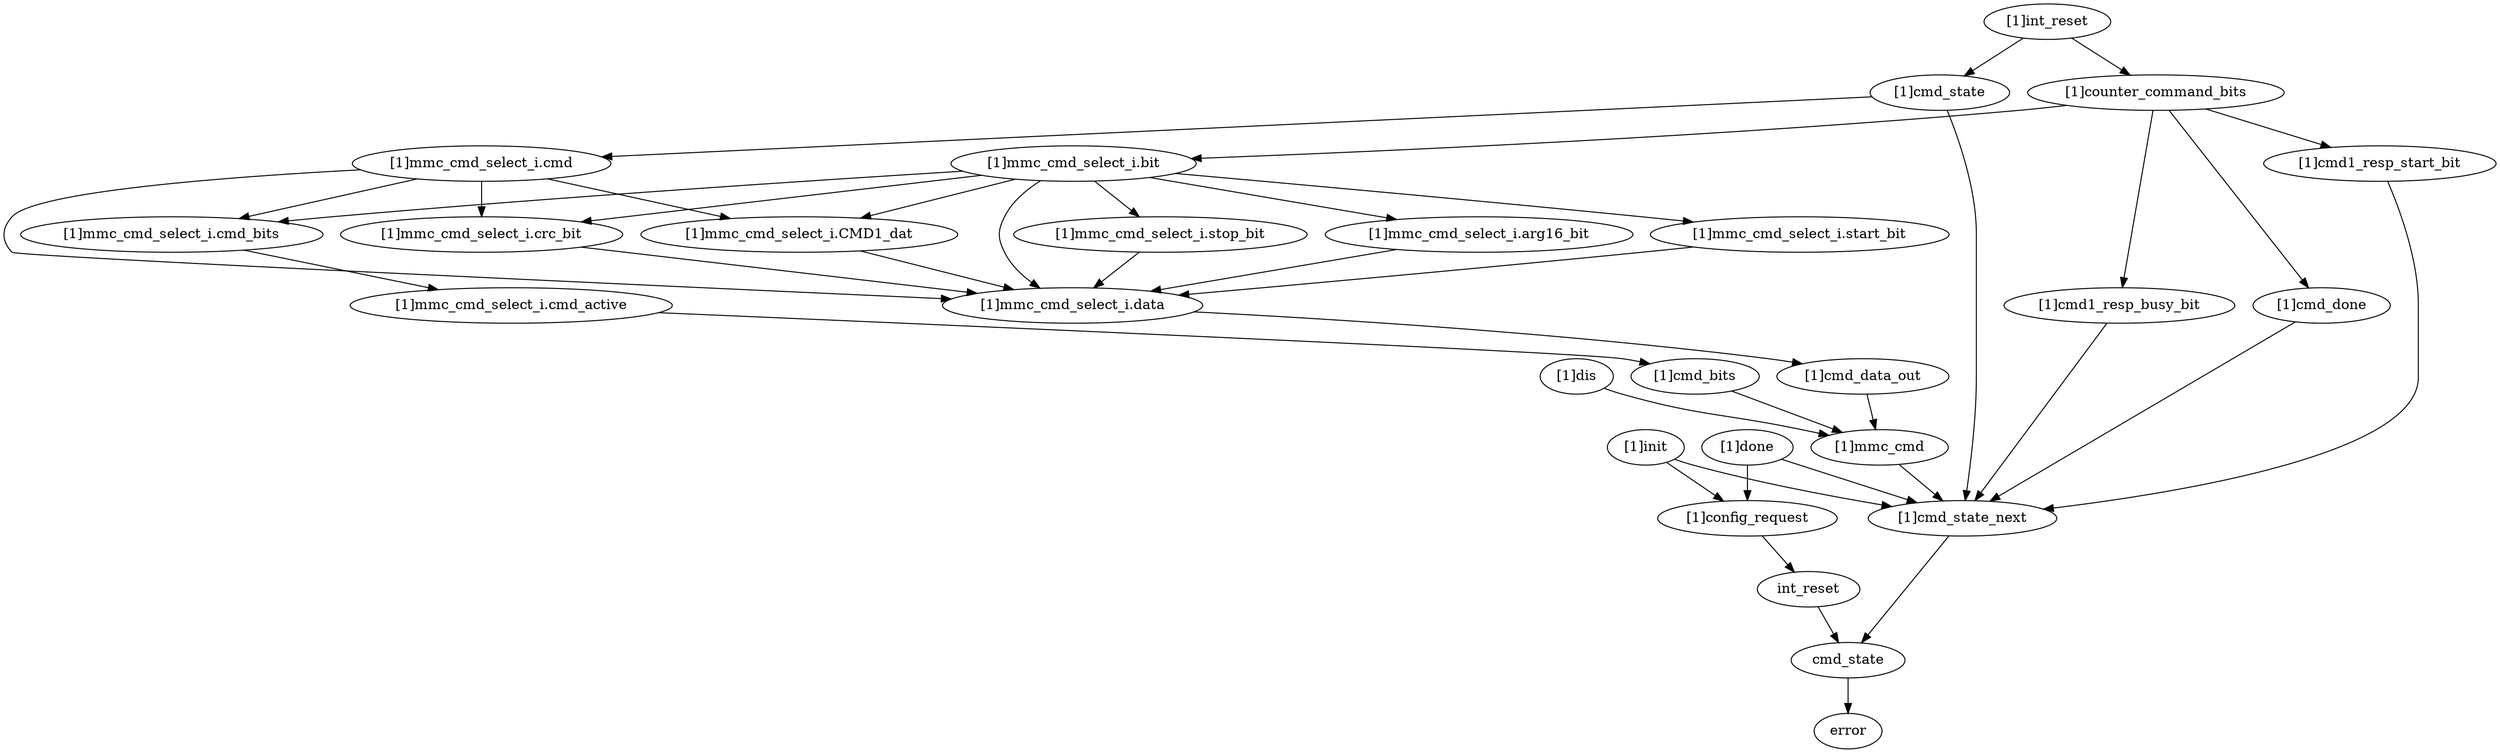 strict digraph "" {
	"[1]mmc_cmd_select_i.bit"	 [complexity=18,
		importance=0.553591872341,
		rank=0.030755104019];
	"[1]mmc_cmd_select_i.stop_bit"	 [complexity=28,
		importance=0.591077822621,
		rank=0.0211099222365];
	"[1]mmc_cmd_select_i.bit" -> "[1]mmc_cmd_select_i.stop_bit";
	"[1]mmc_cmd_select_i.cmd_bits"	 [complexity=14,
		importance=0.53578687001,
		rank=0.038270490715];
	"[1]mmc_cmd_select_i.bit" -> "[1]mmc_cmd_select_i.cmd_bits";
	"[1]mmc_cmd_select_i.arg16_bit"	 [complexity=28,
		importance=0.591077822621,
		rank=0.0211099222365];
	"[1]mmc_cmd_select_i.bit" -> "[1]mmc_cmd_select_i.arg16_bit";
	"[1]mmc_cmd_select_i.crc_bit"	 [complexity=28,
		importance=0.593337948234,
		rank=0.0211906410084];
	"[1]mmc_cmd_select_i.bit" -> "[1]mmc_cmd_select_i.crc_bit";
	"[1]mmc_cmd_select_i.data"	 [complexity=12,
		importance=0.574225156983,
		rank=0.0478520964152];
	"[1]mmc_cmd_select_i.bit" -> "[1]mmc_cmd_select_i.data";
	"[1]mmc_cmd_select_i.start_bit"	 [complexity=28,
		importance=0.591077822621,
		rank=0.0211099222365];
	"[1]mmc_cmd_select_i.bit" -> "[1]mmc_cmd_select_i.start_bit";
	"[1]mmc_cmd_select_i.CMD1_dat"	 [complexity=28,
		importance=0.593337948234,
		rank=0.0211906410084];
	"[1]mmc_cmd_select_i.bit" -> "[1]mmc_cmd_select_i.CMD1_dat";
	"[1]mmc_cmd_select_i.cmd"	 [complexity=18,
		importance=0.553868316307,
		rank=0.0307704620171];
	"[1]mmc_cmd_select_i.cmd" -> "[1]mmc_cmd_select_i.cmd_bits";
	"[1]mmc_cmd_select_i.cmd" -> "[1]mmc_cmd_select_i.crc_bit";
	"[1]mmc_cmd_select_i.cmd" -> "[1]mmc_cmd_select_i.data";
	"[1]mmc_cmd_select_i.cmd" -> "[1]mmc_cmd_select_i.CMD1_dat";
	"[1]dis"	 [complexity=12,
		importance=0.478968124314,
		rank=0.0399140103595];
	"[1]mmc_cmd"	 [complexity=8,
		importance=0.463387246689,
		rank=0.0579234058361];
	"[1]dis" -> "[1]mmc_cmd";
	int_reset	 [complexity=3,
		importance=0.212801496698,
		rank=0.0709338322327];
	cmd_state	 [complexity=2,
		importance=0.0930920758783,
		rank=0.0465460379392];
	int_reset -> cmd_state;
	"[1]cmd_state"	 [complexity=18,
		importance=0.628878945888,
		rank=0.034937719216];
	"[1]cmd_state" -> "[1]mmc_cmd_select_i.cmd";
	"[1]cmd_state_next"	 [complexity=4,
		importance=0.20308481623,
		rank=0.0507712040576];
	"[1]cmd_state" -> "[1]cmd_state_next";
	"[1]mmc_cmd_select_i.stop_bit" -> "[1]mmc_cmd_select_i.data";
	"[1]cmd_state_next" -> cmd_state;
	"[1]cmd_data_out"	 [complexity=12,
		importance=0.510720357948,
		rank=0.042560029829];
	"[1]cmd_data_out" -> "[1]mmc_cmd";
	"[1]int_reset"	 [complexity=9,
		importance=0.512879437272,
		rank=0.0569866041414];
	"[1]int_reset" -> "[1]cmd_state";
	"[1]counter_command_bits"	 [complexity=8,
		importance=0.243131046165,
		rank=0.0303913807707];
	"[1]int_reset" -> "[1]counter_command_bits";
	"[1]cmd_bits"	 [complexity=12,
		importance=0.491536721799,
		rank=0.0409613934833];
	"[1]cmd_bits" -> "[1]mmc_cmd";
	"[1]done"	 [complexity=8,
		importance=0.25045530042,
		rank=0.0313069125525];
	"[1]done" -> "[1]cmd_state_next";
	"[1]config_request"	 [complexity=5,
		importance=0.234874422795,
		rank=0.0469748845589];
	"[1]done" -> "[1]config_request";
	"[1]counter_command_bits" -> "[1]mmc_cmd_select_i.bit";
	"[1]cmd1_resp_busy_bit"	 [complexity=6,
		importance=0.220889818562,
		rank=0.0368149697603];
	"[1]counter_command_bits" -> "[1]cmd1_resp_busy_bit";
	"[1]cmd_done"	 [complexity=12,
		importance=1.43939871594,
		rank=0.119949892995];
	"[1]counter_command_bits" -> "[1]cmd_done";
	"[1]cmd1_resp_start_bit"	 [complexity=6,
		importance=0.220889818562,
		rank=0.0368149697603];
	"[1]counter_command_bits" -> "[1]cmd1_resp_start_bit";
	"[1]init"	 [complexity=8,
		importance=0.25045530042,
		rank=0.0313069125525];
	"[1]init" -> "[1]cmd_state_next";
	"[1]init" -> "[1]config_request";
	"[1]cmd1_resp_busy_bit" -> "[1]cmd_state_next";
	"[1]mmc_cmd_select_i.cmd_active"	 [complexity=12,
		importance=0.516674078759,
		rank=0.0430561732299];
	"[1]mmc_cmd_select_i.cmd_bits" -> "[1]mmc_cmd_select_i.cmd_active";
	"[1]mmc_cmd_select_i.arg16_bit" -> "[1]mmc_cmd_select_i.data";
	"[1]cmd_done" -> "[1]cmd_state_next";
	"[1]mmc_cmd_select_i.crc_bit" -> "[1]mmc_cmd_select_i.data";
	"[1]mmc_cmd_select_i.cmd_active" -> "[1]cmd_bits";
	"[1]mmc_cmd" -> "[1]cmd_state_next";
	error	 [complexity=0,
		importance=0.0180814462974,
		rank=0.0];
	cmd_state -> error;
	"[1]mmc_cmd_select_i.data" -> "[1]cmd_data_out";
	"[1]mmc_cmd_select_i.start_bit" -> "[1]mmc_cmd_select_i.data";
	"[1]mmc_cmd_select_i.CMD1_dat" -> "[1]mmc_cmd_select_i.data";
	"[1]config_request" -> int_reset;
	"[1]cmd1_resp_start_bit" -> "[1]cmd_state_next";
}
